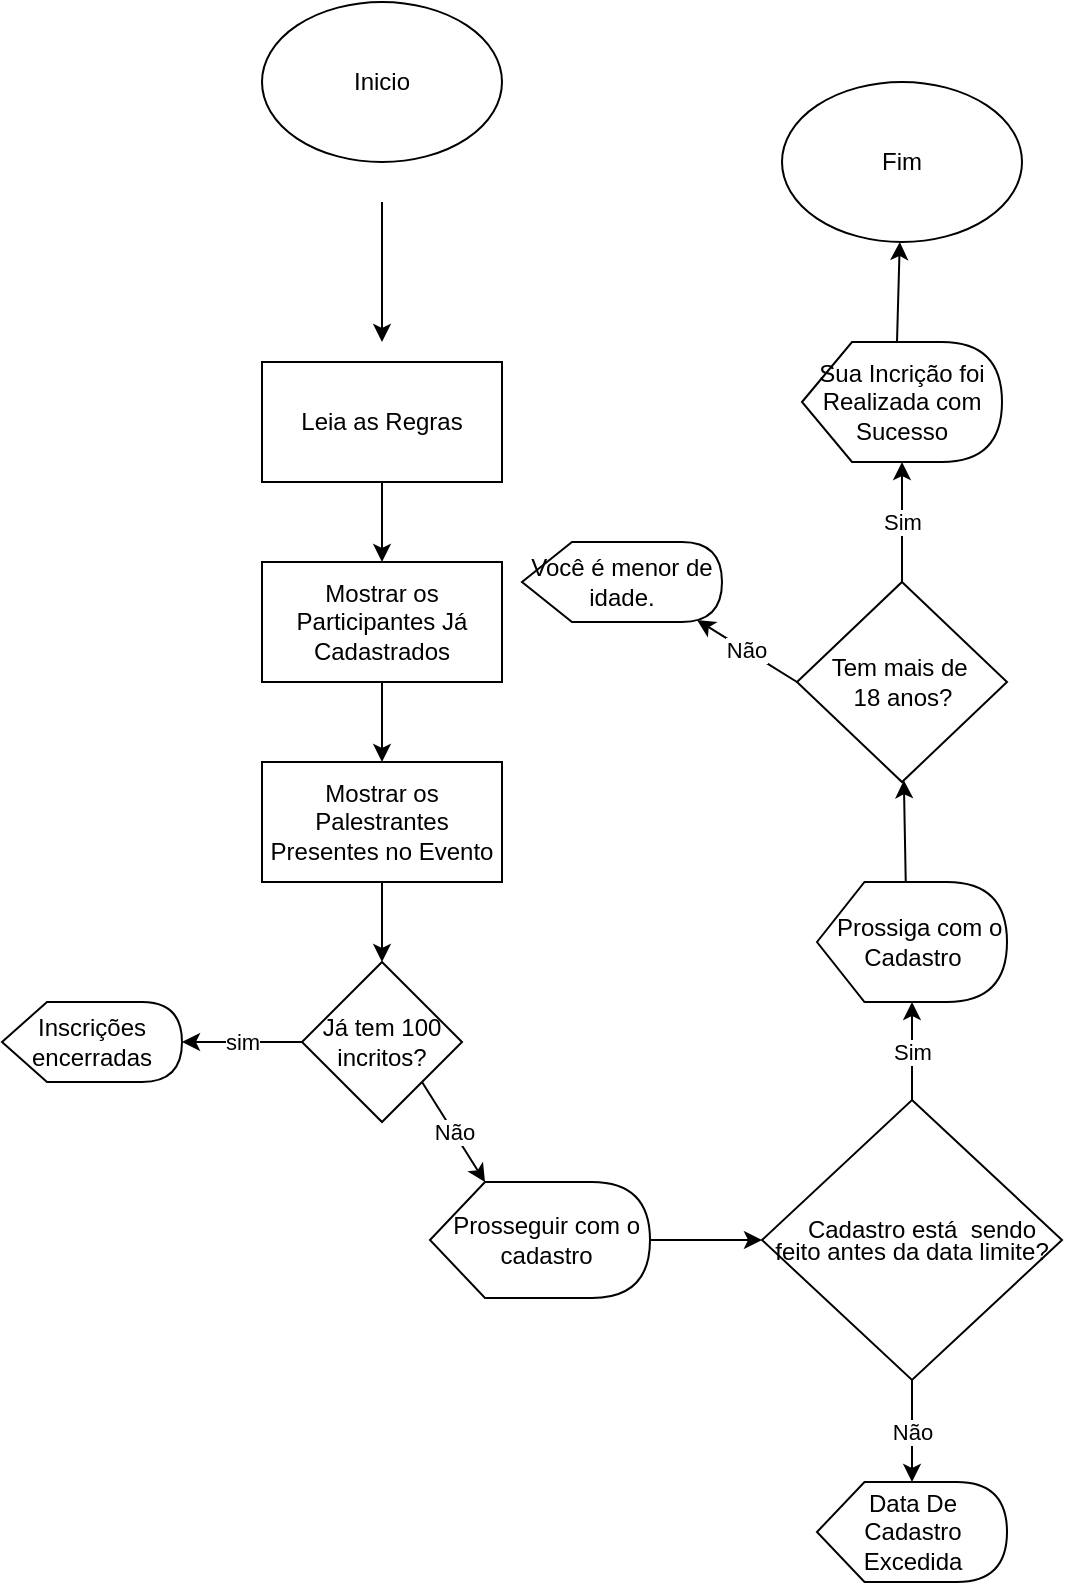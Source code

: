 <mxfile version="15.8.7" type="github"><diagram id="XQQB0Hu6GUrs837myDQ6" name="Page-1"><mxGraphModel dx="1108" dy="442" grid="1" gridSize="10" guides="1" tooltips="1" connect="1" arrows="1" fold="1" page="1" pageScale="1" pageWidth="827" pageHeight="1169" math="0" shadow="0"><root><mxCell id="0"/><mxCell id="1" parent="0"/><mxCell id="LsjlWa5vPAJXRpWdM874-1" value="Inicio&lt;br&gt;" style="ellipse;whiteSpace=wrap;html=1;fontStyle=0;align=center;" parent="1" vertex="1"><mxGeometry x="330" y="70" width="120" height="80" as="geometry"/></mxCell><mxCell id="LsjlWa5vPAJXRpWdM874-3" value="" style="endArrow=classic;html=1;rounded=0;" parent="1" edge="1"><mxGeometry width="50" height="50" relative="1" as="geometry"><mxPoint x="390" y="170" as="sourcePoint"/><mxPoint x="390" y="240" as="targetPoint"/></mxGeometry></mxCell><mxCell id="n7fxRs_fo1NLm29M91Qv-2" value="Leia as Regras" style="rounded=0;whiteSpace=wrap;html=1;" parent="1" vertex="1"><mxGeometry x="330" y="250" width="120" height="60" as="geometry"/></mxCell><mxCell id="n7fxRs_fo1NLm29M91Qv-3" value="" style="endArrow=classic;html=1;rounded=0;exitX=0.5;exitY=1;exitDx=0;exitDy=0;" parent="1" source="n7fxRs_fo1NLm29M91Qv-2" target="n7fxRs_fo1NLm29M91Qv-4" edge="1"><mxGeometry width="50" height="50" relative="1" as="geometry"><mxPoint x="390" y="320" as="sourcePoint"/><mxPoint x="390" y="380" as="targetPoint"/></mxGeometry></mxCell><mxCell id="n7fxRs_fo1NLm29M91Qv-4" value="Mostrar os Participantes Já Cadastrados" style="rounded=0;whiteSpace=wrap;html=1;" parent="1" vertex="1"><mxGeometry x="330" y="350" width="120" height="60" as="geometry"/></mxCell><mxCell id="n7fxRs_fo1NLm29M91Qv-5" value="" style="endArrow=classic;html=1;rounded=0;exitX=0.5;exitY=1;exitDx=0;exitDy=0;" parent="1" source="n7fxRs_fo1NLm29M91Qv-4" target="n7fxRs_fo1NLm29M91Qv-6" edge="1"><mxGeometry width="50" height="50" relative="1" as="geometry"><mxPoint x="390" y="420" as="sourcePoint"/><mxPoint x="390" y="500" as="targetPoint"/></mxGeometry></mxCell><mxCell id="n7fxRs_fo1NLm29M91Qv-6" value="Mostrar os Palestrantes Presentes no Evento" style="rounded=0;whiteSpace=wrap;html=1;" parent="1" vertex="1"><mxGeometry x="330" y="450" width="120" height="60" as="geometry"/></mxCell><mxCell id="n7fxRs_fo1NLm29M91Qv-8" value="" style="endArrow=classic;html=1;rounded=0;exitX=0.5;exitY=1;exitDx=0;exitDy=0;" parent="1" source="n7fxRs_fo1NLm29M91Qv-6" edge="1"><mxGeometry width="50" height="50" relative="1" as="geometry"><mxPoint x="380" y="520" as="sourcePoint"/><mxPoint x="390" y="550" as="targetPoint"/></mxGeometry></mxCell><mxCell id="n7fxRs_fo1NLm29M91Qv-9" value="Já tem 100 incritos?" style="rhombus;whiteSpace=wrap;html=1;" parent="1" vertex="1"><mxGeometry x="350" y="550" width="80" height="80" as="geometry"/></mxCell><mxCell id="n7fxRs_fo1NLm29M91Qv-11" value="Inscrições encerradas" style="shape=display;whiteSpace=wrap;html=1;" parent="1" vertex="1"><mxGeometry x="200" y="570" width="90" height="40" as="geometry"/></mxCell><mxCell id="n7fxRs_fo1NLm29M91Qv-12" value="sim" style="endArrow=classic;html=1;rounded=0;exitX=0;exitY=0.5;exitDx=0;exitDy=0;entryX=1;entryY=0.5;entryDx=0;entryDy=0;entryPerimeter=0;" parent="1" source="n7fxRs_fo1NLm29M91Qv-9" target="n7fxRs_fo1NLm29M91Qv-11" edge="1"><mxGeometry width="50" height="50" relative="1" as="geometry"><mxPoint x="540" y="720" as="sourcePoint"/><mxPoint x="310" y="590" as="targetPoint"/></mxGeometry></mxCell><mxCell id="n7fxRs_fo1NLm29M91Qv-13" value="Não" style="endArrow=classic;html=1;rounded=0;exitX=1;exitY=1;exitDx=0;exitDy=0;entryX=0;entryY=0;entryDx=27.5;entryDy=0;entryPerimeter=0;" parent="1" source="n7fxRs_fo1NLm29M91Qv-9" target="n7fxRs_fo1NLm29M91Qv-16" edge="1"><mxGeometry width="50" height="50" relative="1" as="geometry"><mxPoint x="540" y="720" as="sourcePoint"/><mxPoint x="450" y="660" as="targetPoint"/></mxGeometry></mxCell><mxCell id="n7fxRs_fo1NLm29M91Qv-16" value="&amp;nbsp; &amp;nbsp;Prosseguir com o&amp;nbsp; &amp;nbsp; cadastro" style="shape=display;whiteSpace=wrap;html=1;" parent="1" vertex="1"><mxGeometry x="414" y="660" width="110" height="58" as="geometry"/></mxCell><mxCell id="n7fxRs_fo1NLm29M91Qv-20" value="" style="endArrow=classic;html=1;rounded=0;exitX=1;exitY=0.5;exitDx=0;exitDy=0;exitPerimeter=0;" parent="1" source="n7fxRs_fo1NLm29M91Qv-16" edge="1"><mxGeometry width="50" height="50" relative="1" as="geometry"><mxPoint x="540" y="700" as="sourcePoint"/><mxPoint x="580" y="689" as="targetPoint"/></mxGeometry></mxCell><mxCell id="n7fxRs_fo1NLm29M91Qv-21" value="&lt;p style=&quot;line-height: 0.9&quot;&gt;&amp;nbsp; &amp;nbsp;Cadastro está&amp;nbsp; sendo feito antes da data limite?&lt;/p&gt;" style="rhombus;whiteSpace=wrap;html=1;align=center;" parent="1" vertex="1"><mxGeometry x="580" y="619" width="150" height="140" as="geometry"/></mxCell><mxCell id="n7fxRs_fo1NLm29M91Qv-23" value="Não" style="endArrow=classic;html=1;rounded=0;exitX=0.5;exitY=1;exitDx=0;exitDy=0;" parent="1" source="n7fxRs_fo1NLm29M91Qv-21" edge="1"><mxGeometry width="50" height="50" relative="1" as="geometry"><mxPoint x="540" y="670" as="sourcePoint"/><mxPoint x="655" y="810" as="targetPoint"/></mxGeometry></mxCell><mxCell id="n7fxRs_fo1NLm29M91Qv-24" value="Data De Cadastro Excedida" style="shape=display;whiteSpace=wrap;html=1;" parent="1" vertex="1"><mxGeometry x="607.5" y="810" width="95" height="50" as="geometry"/></mxCell><mxCell id="n7fxRs_fo1NLm29M91Qv-25" value="Sim" style="endArrow=classic;html=1;rounded=0;exitX=0.5;exitY=0;exitDx=0;exitDy=0;" parent="1" source="n7fxRs_fo1NLm29M91Qv-21" edge="1"><mxGeometry width="50" height="50" relative="1" as="geometry"><mxPoint x="540" y="640" as="sourcePoint"/><mxPoint x="655" y="570" as="targetPoint"/></mxGeometry></mxCell><mxCell id="n7fxRs_fo1NLm29M91Qv-26" value="&amp;nbsp; Prossiga com o Cadastro" style="shape=display;whiteSpace=wrap;html=1;" parent="1" vertex="1"><mxGeometry x="607.5" y="510" width="95" height="60" as="geometry"/></mxCell><mxCell id="n7fxRs_fo1NLm29M91Qv-27" value="" style="endArrow=classic;html=1;rounded=0;exitX=0;exitY=0;exitDx=44.375;exitDy=0;exitPerimeter=0;" parent="1" source="n7fxRs_fo1NLm29M91Qv-26" target="n7fxRs_fo1NLm29M91Qv-28" edge="1"><mxGeometry width="50" height="50" relative="1" as="geometry"><mxPoint x="540" y="540" as="sourcePoint"/><mxPoint x="652" y="450" as="targetPoint"/></mxGeometry></mxCell><mxCell id="n7fxRs_fo1NLm29M91Qv-28" value="Tem mais de&amp;nbsp;&lt;br&gt;18 anos?" style="rhombus;whiteSpace=wrap;html=1;" parent="1" vertex="1"><mxGeometry x="597.5" y="360" width="105" height="100" as="geometry"/></mxCell><mxCell id="n7fxRs_fo1NLm29M91Qv-29" value="Não" style="endArrow=classic;html=1;rounded=0;exitX=0;exitY=0.5;exitDx=0;exitDy=0;entryX=0.875;entryY=0.975;entryDx=0;entryDy=0;entryPerimeter=0;" parent="1" source="n7fxRs_fo1NLm29M91Qv-28" target="n7fxRs_fo1NLm29M91Qv-30" edge="1"><mxGeometry width="50" height="50" relative="1" as="geometry"><mxPoint x="540" y="430" as="sourcePoint"/><mxPoint x="550" y="380" as="targetPoint"/></mxGeometry></mxCell><mxCell id="n7fxRs_fo1NLm29M91Qv-30" value="Você é menor de idade." style="shape=display;whiteSpace=wrap;html=1;" parent="1" vertex="1"><mxGeometry x="460" y="340" width="100" height="40" as="geometry"/></mxCell><mxCell id="n7fxRs_fo1NLm29M91Qv-31" value="Sim" style="endArrow=classic;html=1;rounded=0;exitX=0.5;exitY=0;exitDx=0;exitDy=0;" parent="1" source="n7fxRs_fo1NLm29M91Qv-28" target="n7fxRs_fo1NLm29M91Qv-32" edge="1"><mxGeometry width="50" height="50" relative="1" as="geometry"><mxPoint x="540" y="320" as="sourcePoint"/><mxPoint x="650" y="310" as="targetPoint"/><Array as="points"><mxPoint x="650" y="330"/></Array></mxGeometry></mxCell><mxCell id="n7fxRs_fo1NLm29M91Qv-32" value="Sua Incrição foi Realizada com Sucesso" style="shape=display;whiteSpace=wrap;html=1;" parent="1" vertex="1"><mxGeometry x="600" y="240" width="100" height="60" as="geometry"/></mxCell><mxCell id="n7fxRs_fo1NLm29M91Qv-33" value="" style="endArrow=classic;html=1;rounded=0;exitX=0;exitY=0;exitDx=47.5;exitDy=0;exitPerimeter=0;" parent="1" source="n7fxRs_fo1NLm29M91Qv-32" target="n7fxRs_fo1NLm29M91Qv-34" edge="1"><mxGeometry width="50" height="50" relative="1" as="geometry"><mxPoint x="540" y="210" as="sourcePoint"/><mxPoint x="648" y="190" as="targetPoint"/></mxGeometry></mxCell><mxCell id="n7fxRs_fo1NLm29M91Qv-34" value="Fim" style="ellipse;whiteSpace=wrap;html=1;" parent="1" vertex="1"><mxGeometry x="590" y="110" width="120" height="80" as="geometry"/></mxCell></root></mxGraphModel></diagram></mxfile>